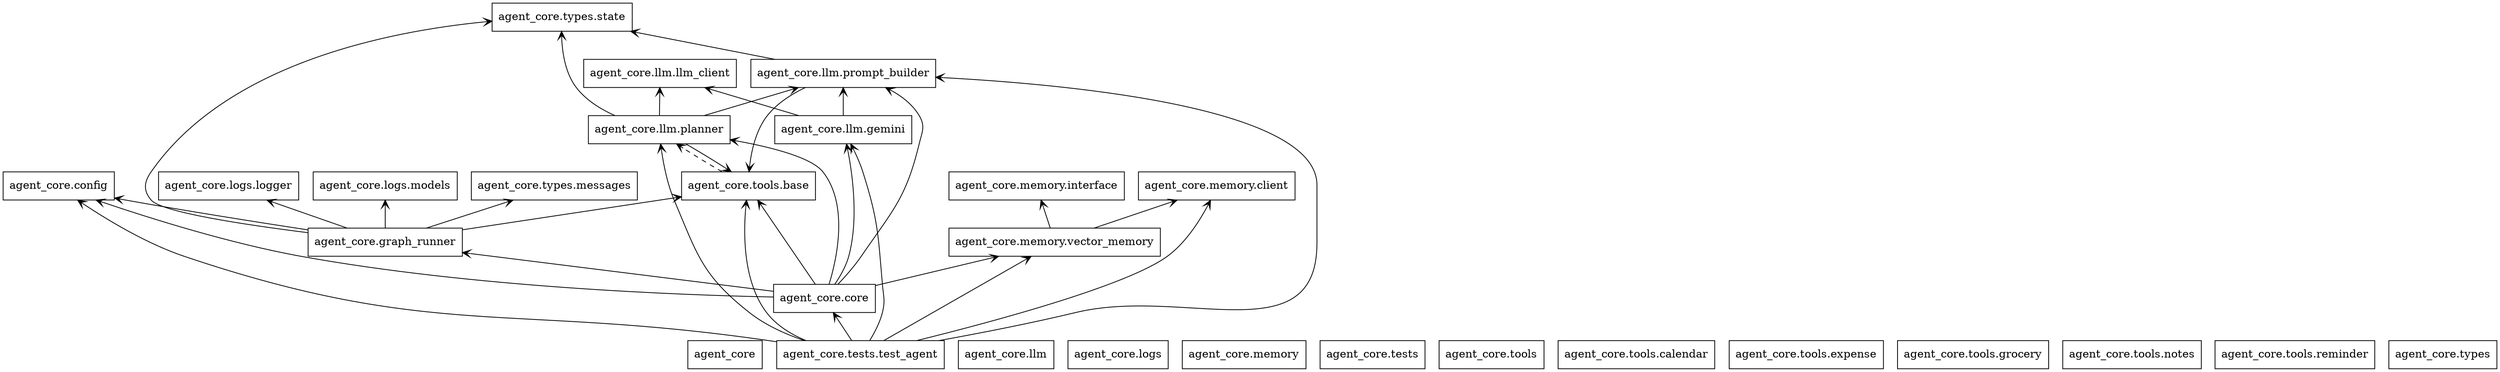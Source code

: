 digraph "packages_AgentCore" {
rankdir=BT
charset="utf-8"
"agent_core" [color="black", label=<agent_core>, shape="box", style="solid"];
"agent_core.config" [color="black", label=<agent_core.config>, shape="box", style="solid"];
"agent_core.core" [color="black", label=<agent_core.core>, shape="box", style="solid"];
"agent_core.graph_runner" [color="black", label=<agent_core.graph_runner>, shape="box", style="solid"];
"agent_core.llm" [color="black", label=<agent_core.llm>, shape="box", style="solid"];
"agent_core.llm.gemini" [color="black", label=<agent_core.llm.gemini>, shape="box", style="solid"];
"agent_core.llm.llm_client" [color="black", label=<agent_core.llm.llm_client>, shape="box", style="solid"];
"agent_core.llm.planner" [color="black", label=<agent_core.llm.planner>, shape="box", style="solid"];
"agent_core.llm.prompt_builder" [color="black", label=<agent_core.llm.prompt_builder>, shape="box", style="solid"];
"agent_core.logs" [color="black", label=<agent_core.logs>, shape="box", style="solid"];
"agent_core.logs.logger" [color="black", label=<agent_core.logs.logger>, shape="box", style="solid"];
"agent_core.logs.models" [color="black", label=<agent_core.logs.models>, shape="box", style="solid"];
"agent_core.memory" [color="black", label=<agent_core.memory>, shape="box", style="solid"];
"agent_core.memory.client" [color="black", label=<agent_core.memory.client>, shape="box", style="solid"];
"agent_core.memory.interface" [color="black", label=<agent_core.memory.interface>, shape="box", style="solid"];
"agent_core.memory.vector_memory" [color="black", label=<agent_core.memory.vector_memory>, shape="box", style="solid"];
"agent_core.tests" [color="black", label=<agent_core.tests>, shape="box", style="solid"];
"agent_core.tests.test_agent" [color="black", label=<agent_core.tests.test_agent>, shape="box", style="solid"];
"agent_core.tools" [color="black", label=<agent_core.tools>, shape="box", style="solid"];
"agent_core.tools.base" [color="black", label=<agent_core.tools.base>, shape="box", style="solid"];
"agent_core.tools.calendar" [color="black", label=<agent_core.tools.calendar>, shape="box", style="solid"];
"agent_core.tools.expense" [color="black", label=<agent_core.tools.expense>, shape="box", style="solid"];
"agent_core.tools.grocery" [color="black", label=<agent_core.tools.grocery>, shape="box", style="solid"];
"agent_core.tools.notes" [color="black", label=<agent_core.tools.notes>, shape="box", style="solid"];
"agent_core.tools.reminder" [color="black", label=<agent_core.tools.reminder>, shape="box", style="solid"];
"agent_core.types" [color="black", label=<agent_core.types>, shape="box", style="solid"];
"agent_core.types.messages" [color="black", label=<agent_core.types.messages>, shape="box", style="solid"];
"agent_core.types.state" [color="black", label=<agent_core.types.state>, shape="box", style="solid"];
"agent_core.core" -> "agent_core.config" [arrowhead="open", arrowtail="none"];
"agent_core.core" -> "agent_core.graph_runner" [arrowhead="open", arrowtail="none"];
"agent_core.core" -> "agent_core.llm.gemini" [arrowhead="open", arrowtail="none"];
"agent_core.core" -> "agent_core.llm.planner" [arrowhead="open", arrowtail="none"];
"agent_core.core" -> "agent_core.llm.prompt_builder" [arrowhead="open", arrowtail="none"];
"agent_core.core" -> "agent_core.memory.vector_memory" [arrowhead="open", arrowtail="none"];
"agent_core.core" -> "agent_core.tools.base" [arrowhead="open", arrowtail="none"];
"agent_core.graph_runner" -> "agent_core.config" [arrowhead="open", arrowtail="none"];
"agent_core.graph_runner" -> "agent_core.logs.logger" [arrowhead="open", arrowtail="none"];
"agent_core.graph_runner" -> "agent_core.logs.models" [arrowhead="open", arrowtail="none"];
"agent_core.graph_runner" -> "agent_core.tools.base" [arrowhead="open", arrowtail="none"];
"agent_core.graph_runner" -> "agent_core.types.messages" [arrowhead="open", arrowtail="none"];
"agent_core.graph_runner" -> "agent_core.types.state" [arrowhead="open", arrowtail="none"];
"agent_core.llm.gemini" -> "agent_core.llm.llm_client" [arrowhead="open", arrowtail="none"];
"agent_core.llm.gemini" -> "agent_core.llm.prompt_builder" [arrowhead="open", arrowtail="none"];
"agent_core.llm.planner" -> "agent_core.llm.llm_client" [arrowhead="open", arrowtail="none"];
"agent_core.llm.planner" -> "agent_core.llm.prompt_builder" [arrowhead="open", arrowtail="none"];
"agent_core.llm.planner" -> "agent_core.tools.base" [arrowhead="open", arrowtail="none"];
"agent_core.llm.planner" -> "agent_core.types.state" [arrowhead="open", arrowtail="none"];
"agent_core.llm.prompt_builder" -> "agent_core.tools.base" [arrowhead="open", arrowtail="none"];
"agent_core.llm.prompt_builder" -> "agent_core.types.state" [arrowhead="open", arrowtail="none"];
"agent_core.memory.vector_memory" -> "agent_core.memory.client" [arrowhead="open", arrowtail="none"];
"agent_core.memory.vector_memory" -> "agent_core.memory.interface" [arrowhead="open", arrowtail="none"];
"agent_core.tests.test_agent" -> "agent_core.config" [arrowhead="open", arrowtail="none"];
"agent_core.tests.test_agent" -> "agent_core.core" [arrowhead="open", arrowtail="none"];
"agent_core.tests.test_agent" -> "agent_core.llm.gemini" [arrowhead="open", arrowtail="none"];
"agent_core.tests.test_agent" -> "agent_core.llm.planner" [arrowhead="open", arrowtail="none"];
"agent_core.tests.test_agent" -> "agent_core.llm.prompt_builder" [arrowhead="open", arrowtail="none"];
"agent_core.tests.test_agent" -> "agent_core.memory.client" [arrowhead="open", arrowtail="none"];
"agent_core.tests.test_agent" -> "agent_core.memory.vector_memory" [arrowhead="open", arrowtail="none"];
"agent_core.tests.test_agent" -> "agent_core.tools.base" [arrowhead="open", arrowtail="none"];
"agent_core.tools.base" -> "agent_core.llm.planner" [arrowhead="open", arrowtail="none", style="dashed"];
}
